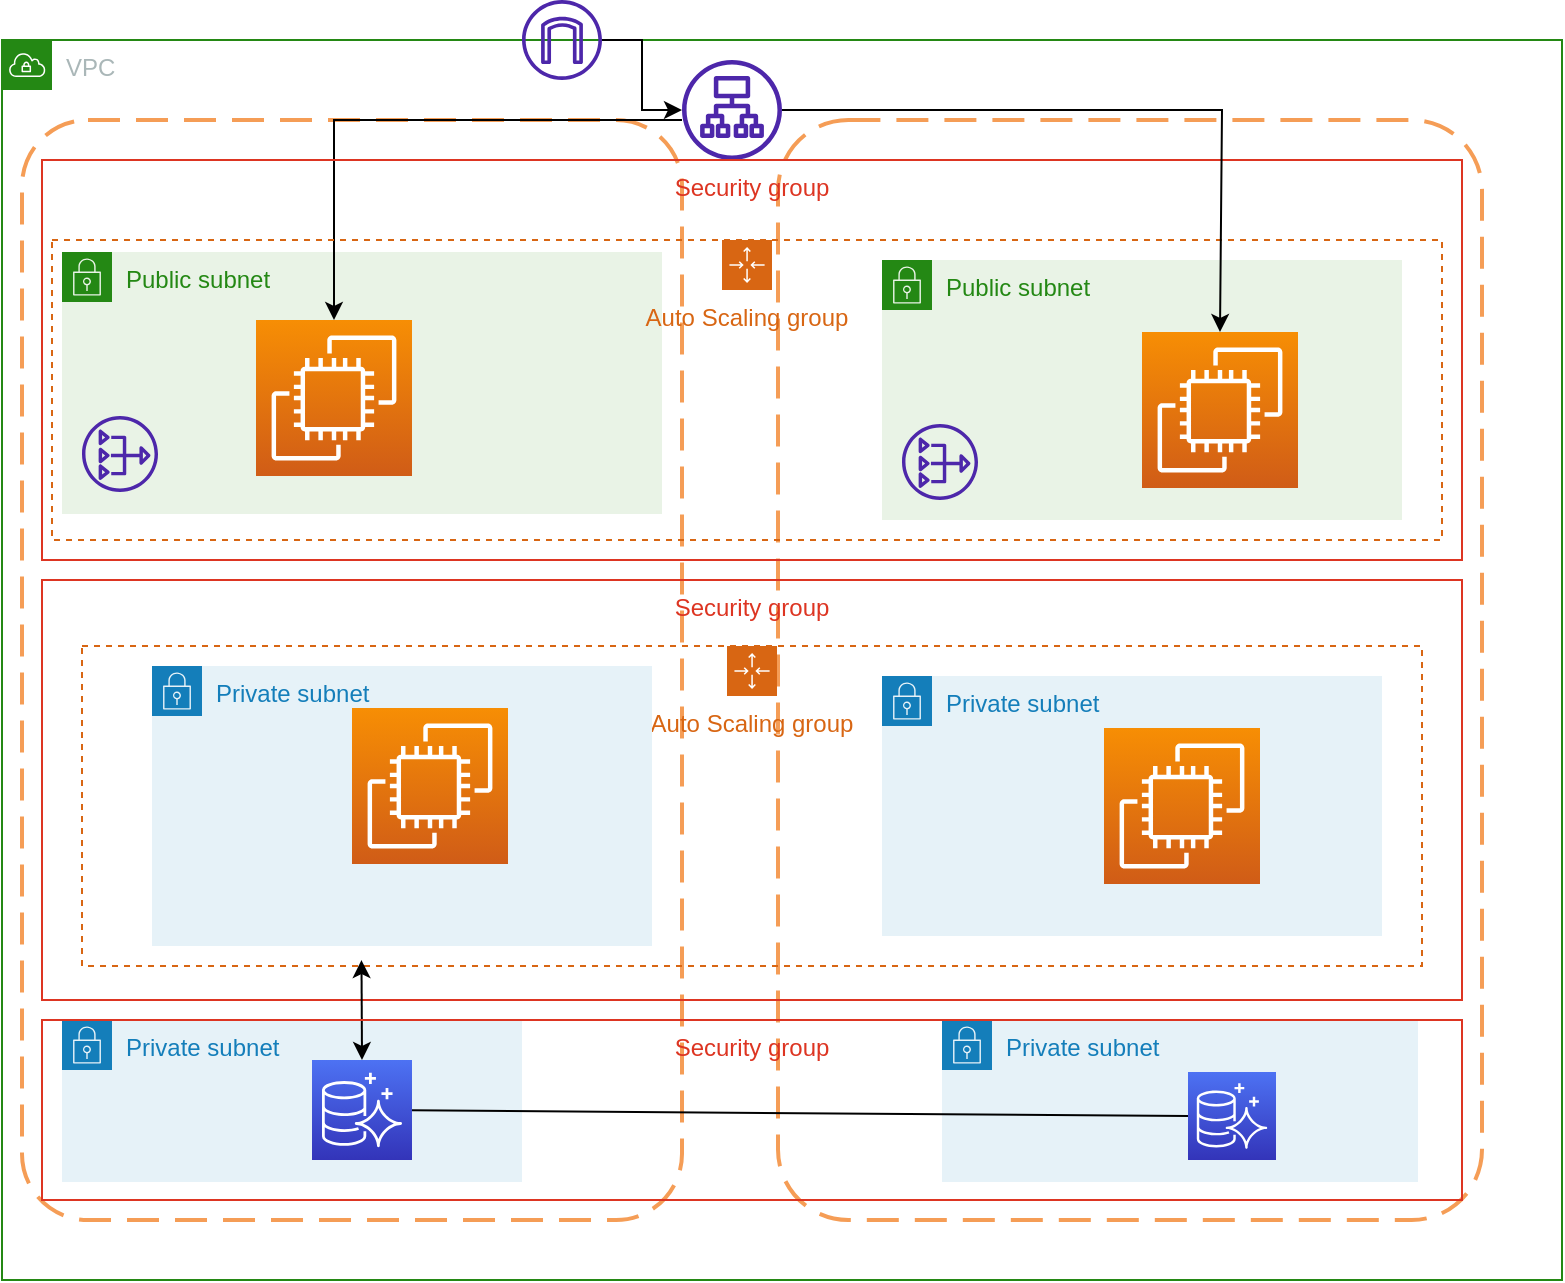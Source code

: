 <mxfile version="21.5.0" type="github">
  <diagram name="Page-1" id="8MU4IKMPJKSYNqfJH-IU">
    <mxGraphModel dx="1218" dy="557" grid="1" gridSize="10" guides="1" tooltips="1" connect="1" arrows="1" fold="1" page="1" pageScale="1" pageWidth="850" pageHeight="1100" math="0" shadow="0">
      <root>
        <mxCell id="0" />
        <mxCell id="1" parent="0" />
        <mxCell id="HmyuzON0dCTs6x4CJT24-2" value="VPC" style="points=[[0,0],[0.25,0],[0.5,0],[0.75,0],[1,0],[1,0.25],[1,0.5],[1,0.75],[1,1],[0.75,1],[0.5,1],[0.25,1],[0,1],[0,0.75],[0,0.5],[0,0.25]];outlineConnect=0;gradientColor=none;html=1;whiteSpace=wrap;fontSize=12;fontStyle=0;container=1;pointerEvents=0;collapsible=0;recursiveResize=0;shape=mxgraph.aws4.group;grIcon=mxgraph.aws4.group_vpc;strokeColor=#248814;fillColor=none;verticalAlign=top;align=left;spacingLeft=30;fontColor=#AAB7B8;dashed=0;" vertex="1" parent="1">
          <mxGeometry x="50" y="40" width="780" height="620" as="geometry" />
        </mxCell>
        <mxCell id="HmyuzON0dCTs6x4CJT24-4" value="" style="rounded=1;arcSize=10;dashed=1;strokeColor=#F59D56;fillColor=none;gradientColor=none;dashPattern=8 4;strokeWidth=2;" vertex="1" parent="HmyuzON0dCTs6x4CJT24-2">
          <mxGeometry x="388" y="40" width="352" height="550" as="geometry" />
        </mxCell>
        <mxCell id="HmyuzON0dCTs6x4CJT24-11" value="Private subnet" style="points=[[0,0],[0.25,0],[0.5,0],[0.75,0],[1,0],[1,0.25],[1,0.5],[1,0.75],[1,1],[0.75,1],[0.5,1],[0.25,1],[0,1],[0,0.75],[0,0.5],[0,0.25]];outlineConnect=0;gradientColor=none;html=1;whiteSpace=wrap;fontSize=12;fontStyle=0;container=1;pointerEvents=0;collapsible=0;recursiveResize=0;shape=mxgraph.aws4.group;grIcon=mxgraph.aws4.group_security_group;grStroke=0;strokeColor=#147EBA;fillColor=#E6F2F8;verticalAlign=top;align=left;spacingLeft=30;fontColor=#147EBA;dashed=0;" vertex="1" parent="HmyuzON0dCTs6x4CJT24-2">
          <mxGeometry x="470" y="490" width="238" height="81" as="geometry" />
        </mxCell>
        <mxCell id="HmyuzON0dCTs6x4CJT24-19" value="" style="sketch=0;points=[[0,0,0],[0.25,0,0],[0.5,0,0],[0.75,0,0],[1,0,0],[0,1,0],[0.25,1,0],[0.5,1,0],[0.75,1,0],[1,1,0],[0,0.25,0],[0,0.5,0],[0,0.75,0],[1,0.25,0],[1,0.5,0],[1,0.75,0]];outlineConnect=0;fontColor=#232F3E;gradientColor=#4D72F3;gradientDirection=north;fillColor=#3334B9;strokeColor=#ffffff;dashed=0;verticalLabelPosition=bottom;verticalAlign=top;align=center;html=1;fontSize=12;fontStyle=0;aspect=fixed;shape=mxgraph.aws4.resourceIcon;resIcon=mxgraph.aws4.aurora;" vertex="1" parent="HmyuzON0dCTs6x4CJT24-11">
          <mxGeometry x="123" y="26" width="44" height="44" as="geometry" />
        </mxCell>
        <mxCell id="HmyuzON0dCTs6x4CJT24-3" value="" style="rounded=1;arcSize=10;dashed=1;strokeColor=#F59D56;fillColor=none;gradientColor=none;dashPattern=8 4;strokeWidth=2;" vertex="1" parent="HmyuzON0dCTs6x4CJT24-2">
          <mxGeometry x="10" y="40" width="330" height="550" as="geometry" />
        </mxCell>
        <mxCell id="HmyuzON0dCTs6x4CJT24-13" value="Public subnet" style="points=[[0,0],[0.25,0],[0.5,0],[0.75,0],[1,0],[1,0.25],[1,0.5],[1,0.75],[1,1],[0.75,1],[0.5,1],[0.25,1],[0,1],[0,0.75],[0,0.5],[0,0.25]];outlineConnect=0;gradientColor=none;html=1;whiteSpace=wrap;fontSize=12;fontStyle=0;container=1;pointerEvents=0;collapsible=0;recursiveResize=0;shape=mxgraph.aws4.group;grIcon=mxgraph.aws4.group_security_group;grStroke=0;strokeColor=#248814;fillColor=#E9F3E6;verticalAlign=top;align=left;spacingLeft=30;fontColor=#248814;dashed=0;" vertex="1" parent="HmyuzON0dCTs6x4CJT24-2">
          <mxGeometry x="30" y="106" width="300" height="131" as="geometry" />
        </mxCell>
        <mxCell id="HmyuzON0dCTs6x4CJT24-6" value="Private subnet" style="points=[[0,0],[0.25,0],[0.5,0],[0.75,0],[1,0],[1,0.25],[1,0.5],[1,0.75],[1,1],[0.75,1],[0.5,1],[0.25,1],[0,1],[0,0.75],[0,0.5],[0,0.25]];outlineConnect=0;gradientColor=none;html=1;whiteSpace=wrap;fontSize=12;fontStyle=0;container=1;pointerEvents=0;collapsible=0;recursiveResize=0;shape=mxgraph.aws4.group;grIcon=mxgraph.aws4.group_security_group;grStroke=0;strokeColor=#147EBA;fillColor=#E6F2F8;verticalAlign=top;align=left;spacingLeft=30;fontColor=#147EBA;dashed=0;" vertex="1" parent="HmyuzON0dCTs6x4CJT24-2">
          <mxGeometry x="30" y="490" width="230" height="81" as="geometry" />
        </mxCell>
        <mxCell id="HmyuzON0dCTs6x4CJT24-24" value="" style="sketch=0;outlineConnect=0;fontColor=#232F3E;gradientColor=none;fillColor=#4D27AA;strokeColor=none;dashed=0;verticalLabelPosition=bottom;verticalAlign=top;align=center;html=1;fontSize=12;fontStyle=0;aspect=fixed;pointerEvents=1;shape=mxgraph.aws4.application_load_balancer;" vertex="1" parent="HmyuzON0dCTs6x4CJT24-2">
          <mxGeometry x="340" y="10" width="50" height="50" as="geometry" />
        </mxCell>
        <mxCell id="HmyuzON0dCTs6x4CJT24-27" value="" style="endArrow=classic;html=1;rounded=0;" edge="1" parent="HmyuzON0dCTs6x4CJT24-2" source="HmyuzON0dCTs6x4CJT24-24" target="HmyuzON0dCTs6x4CJT24-40">
          <mxGeometry width="50" height="50" relative="1" as="geometry">
            <mxPoint x="470" y="240" as="sourcePoint" />
            <mxPoint x="149.328" y="140" as="targetPoint" />
            <Array as="points">
              <mxPoint x="340" y="40" />
              <mxPoint x="166" y="40" />
            </Array>
          </mxGeometry>
        </mxCell>
        <mxCell id="HmyuzON0dCTs6x4CJT24-36" value="Auto Scaling group" style="points=[[0,0],[0.25,0],[0.5,0],[0.75,0],[1,0],[1,0.25],[1,0.5],[1,0.75],[1,1],[0.75,1],[0.5,1],[0.25,1],[0,1],[0,0.75],[0,0.5],[0,0.25]];outlineConnect=0;gradientColor=none;html=1;whiteSpace=wrap;fontSize=12;fontStyle=0;container=1;pointerEvents=0;collapsible=0;recursiveResize=0;shape=mxgraph.aws4.groupCenter;grIcon=mxgraph.aws4.group_auto_scaling_group;grStroke=1;strokeColor=#D86613;fillColor=none;verticalAlign=top;align=center;fontColor=#D86613;dashed=1;spacingTop=25;" vertex="1" parent="HmyuzON0dCTs6x4CJT24-2">
          <mxGeometry x="40" y="303" width="670" height="160" as="geometry" />
        </mxCell>
        <mxCell id="HmyuzON0dCTs6x4CJT24-8" value="Private subnet" style="points=[[0,0],[0.25,0],[0.5,0],[0.75,0],[1,0],[1,0.25],[1,0.5],[1,0.75],[1,1],[0.75,1],[0.5,1],[0.25,1],[0,1],[0,0.75],[0,0.5],[0,0.25]];outlineConnect=0;gradientColor=none;html=1;whiteSpace=wrap;fontSize=12;fontStyle=0;container=1;pointerEvents=0;collapsible=0;recursiveResize=0;shape=mxgraph.aws4.group;grIcon=mxgraph.aws4.group_security_group;grStroke=0;strokeColor=#147EBA;fillColor=#E6F2F8;verticalAlign=top;align=left;spacingLeft=30;fontColor=#147EBA;dashed=0;" vertex="1" parent="HmyuzON0dCTs6x4CJT24-36">
          <mxGeometry x="35" y="10" width="250" height="140" as="geometry" />
        </mxCell>
        <mxCell id="HmyuzON0dCTs6x4CJT24-21" value="" style="sketch=0;points=[[0,0,0],[0.25,0,0],[0.5,0,0],[0.75,0,0],[1,0,0],[0,1,0],[0.25,1,0],[0.5,1,0],[0.75,1,0],[1,1,0],[0,0.25,0],[0,0.5,0],[0,0.75,0],[1,0.25,0],[1,0.5,0],[1,0.75,0]];outlineConnect=0;fontColor=#232F3E;gradientColor=#F78E04;gradientDirection=north;fillColor=#D05C17;strokeColor=#ffffff;dashed=0;verticalLabelPosition=bottom;verticalAlign=top;align=center;html=1;fontSize=12;fontStyle=0;aspect=fixed;shape=mxgraph.aws4.resourceIcon;resIcon=mxgraph.aws4.ec2;" vertex="1" parent="HmyuzON0dCTs6x4CJT24-8">
          <mxGeometry x="100" y="21" width="78" height="78" as="geometry" />
        </mxCell>
        <mxCell id="HmyuzON0dCTs6x4CJT24-15" value="" style="sketch=0;outlineConnect=0;fontColor=#232F3E;gradientColor=none;fillColor=#4D27AA;strokeColor=none;dashed=0;verticalLabelPosition=bottom;verticalAlign=top;align=center;html=1;fontSize=12;fontStyle=0;aspect=fixed;pointerEvents=1;shape=mxgraph.aws4.nat_gateway;" vertex="1" parent="HmyuzON0dCTs6x4CJT24-2">
          <mxGeometry x="40" y="188" width="38" height="38" as="geometry" />
        </mxCell>
        <mxCell id="HmyuzON0dCTs6x4CJT24-10" value="Private subnet" style="points=[[0,0],[0.25,0],[0.5,0],[0.75,0],[1,0],[1,0.25],[1,0.5],[1,0.75],[1,1],[0.75,1],[0.5,1],[0.25,1],[0,1],[0,0.75],[0,0.5],[0,0.25]];outlineConnect=0;gradientColor=none;html=1;whiteSpace=wrap;fontSize=12;fontStyle=0;container=1;pointerEvents=0;collapsible=0;recursiveResize=0;shape=mxgraph.aws4.group;grIcon=mxgraph.aws4.group_security_group;grStroke=0;strokeColor=#147EBA;fillColor=#E6F2F8;verticalAlign=top;align=left;spacingLeft=30;fontColor=#147EBA;dashed=0;" vertex="1" parent="HmyuzON0dCTs6x4CJT24-2">
          <mxGeometry x="440" y="318" width="250" height="130" as="geometry" />
        </mxCell>
        <mxCell id="HmyuzON0dCTs6x4CJT24-20" value="" style="sketch=0;points=[[0,0,0],[0.25,0,0],[0.5,0,0],[0.75,0,0],[1,0,0],[0,1,0],[0.25,1,0],[0.5,1,0],[0.75,1,0],[1,1,0],[0,0.25,0],[0,0.5,0],[0,0.75,0],[1,0.25,0],[1,0.5,0],[1,0.75,0]];outlineConnect=0;fontColor=#232F3E;gradientColor=#F78E04;gradientDirection=north;fillColor=#D05C17;strokeColor=#ffffff;dashed=0;verticalLabelPosition=bottom;verticalAlign=top;align=center;html=1;fontSize=12;fontStyle=0;aspect=fixed;shape=mxgraph.aws4.resourceIcon;resIcon=mxgraph.aws4.ec2;" vertex="1" parent="HmyuzON0dCTs6x4CJT24-10">
          <mxGeometry x="111" y="26" width="78" height="78" as="geometry" />
        </mxCell>
        <mxCell id="HmyuzON0dCTs6x4CJT24-18" value="" style="sketch=0;points=[[0,0,0],[0.25,0,0],[0.5,0,0],[0.75,0,0],[1,0,0],[0,1,0],[0.25,1,0],[0.5,1,0],[0.75,1,0],[1,1,0],[0,0.25,0],[0,0.5,0],[0,0.75,0],[1,0.25,0],[1,0.5,0],[1,0.75,0]];outlineConnect=0;fontColor=#232F3E;gradientColor=#4D72F3;gradientDirection=north;fillColor=#3334B9;strokeColor=#ffffff;dashed=0;verticalLabelPosition=bottom;verticalAlign=top;align=center;html=1;fontSize=12;fontStyle=0;aspect=fixed;shape=mxgraph.aws4.resourceIcon;resIcon=mxgraph.aws4.aurora;" vertex="1" parent="HmyuzON0dCTs6x4CJT24-2">
          <mxGeometry x="155" y="510" width="50" height="50" as="geometry" />
        </mxCell>
        <mxCell id="HmyuzON0dCTs6x4CJT24-39" value="Security group" style="fillColor=none;strokeColor=#DD3522;verticalAlign=top;fontStyle=0;fontColor=#DD3522;whiteSpace=wrap;html=1;" vertex="1" parent="HmyuzON0dCTs6x4CJT24-2">
          <mxGeometry x="20" y="270" width="710" height="210" as="geometry" />
        </mxCell>
        <mxCell id="HmyuzON0dCTs6x4CJT24-40" value="" style="sketch=0;points=[[0,0,0],[0.25,0,0],[0.5,0,0],[0.75,0,0],[1,0,0],[0,1,0],[0.25,1,0],[0.5,1,0],[0.75,1,0],[1,1,0],[0,0.25,0],[0,0.5,0],[0,0.75,0],[1,0.25,0],[1,0.5,0],[1,0.75,0]];outlineConnect=0;fontColor=#232F3E;gradientColor=#F78E04;gradientDirection=north;fillColor=#D05C17;strokeColor=#ffffff;dashed=0;verticalLabelPosition=bottom;verticalAlign=top;align=center;html=1;fontSize=12;fontStyle=0;aspect=fixed;shape=mxgraph.aws4.resourceIcon;resIcon=mxgraph.aws4.ec2;" vertex="1" parent="HmyuzON0dCTs6x4CJT24-2">
          <mxGeometry x="127" y="140" width="78" height="78" as="geometry" />
        </mxCell>
        <mxCell id="HmyuzON0dCTs6x4CJT24-41" value="Security group" style="fillColor=none;strokeColor=#DD3522;verticalAlign=top;fontStyle=0;fontColor=#DD3522;whiteSpace=wrap;html=1;" vertex="1" parent="HmyuzON0dCTs6x4CJT24-2">
          <mxGeometry x="20" y="60" width="710" height="200" as="geometry" />
        </mxCell>
        <mxCell id="HmyuzON0dCTs6x4CJT24-14" value="" style="sketch=0;outlineConnect=0;fontColor=#232F3E;gradientColor=none;fillColor=#4D27AA;strokeColor=none;dashed=0;verticalLabelPosition=bottom;verticalAlign=top;align=center;html=1;fontSize=12;fontStyle=0;aspect=fixed;pointerEvents=1;shape=mxgraph.aws4.internet_gateway;" vertex="1" parent="HmyuzON0dCTs6x4CJT24-2">
          <mxGeometry x="260" y="-20" width="40" height="40" as="geometry" />
        </mxCell>
        <mxCell id="HmyuzON0dCTs6x4CJT24-25" value="" style="edgeStyle=orthogonalEdgeStyle;rounded=0;orthogonalLoop=1;jettySize=auto;html=1;" edge="1" parent="HmyuzON0dCTs6x4CJT24-2" source="HmyuzON0dCTs6x4CJT24-14" target="HmyuzON0dCTs6x4CJT24-24">
          <mxGeometry relative="1" as="geometry" />
        </mxCell>
        <mxCell id="HmyuzON0dCTs6x4CJT24-42" value="Auto Scaling group" style="points=[[0,0],[0.25,0],[0.5,0],[0.75,0],[1,0],[1,0.25],[1,0.5],[1,0.75],[1,1],[0.75,1],[0.5,1],[0.25,1],[0,1],[0,0.75],[0,0.5],[0,0.25]];outlineConnect=0;gradientColor=none;html=1;whiteSpace=wrap;fontSize=12;fontStyle=0;container=1;pointerEvents=0;collapsible=0;recursiveResize=0;shape=mxgraph.aws4.groupCenter;grIcon=mxgraph.aws4.group_auto_scaling_group;grStroke=1;strokeColor=#D86613;fillColor=none;verticalAlign=top;align=center;fontColor=#D86613;dashed=1;spacingTop=25;" vertex="1" parent="HmyuzON0dCTs6x4CJT24-2">
          <mxGeometry x="25" y="100" width="695" height="150" as="geometry" />
        </mxCell>
        <mxCell id="HmyuzON0dCTs6x4CJT24-12" value="Public subnet" style="points=[[0,0],[0.25,0],[0.5,0],[0.75,0],[1,0],[1,0.25],[1,0.5],[1,0.75],[1,1],[0.75,1],[0.5,1],[0.25,1],[0,1],[0,0.75],[0,0.5],[0,0.25]];outlineConnect=0;gradientColor=none;html=1;whiteSpace=wrap;fontSize=12;fontStyle=0;container=1;pointerEvents=0;collapsible=0;recursiveResize=0;shape=mxgraph.aws4.group;grIcon=mxgraph.aws4.group_security_group;grStroke=0;strokeColor=#248814;fillColor=#E9F3E6;verticalAlign=top;align=left;spacingLeft=30;fontColor=#248814;dashed=0;" vertex="1" parent="HmyuzON0dCTs6x4CJT24-2">
          <mxGeometry x="440" y="110" width="260" height="130" as="geometry" />
        </mxCell>
        <mxCell id="HmyuzON0dCTs6x4CJT24-23" value="" style="sketch=0;points=[[0,0,0],[0.25,0,0],[0.5,0,0],[0.75,0,0],[1,0,0],[0,1,0],[0.25,1,0],[0.5,1,0],[0.75,1,0],[1,1,0],[0,0.25,0],[0,0.5,0],[0,0.75,0],[1,0.25,0],[1,0.5,0],[1,0.75,0]];outlineConnect=0;fontColor=#232F3E;gradientColor=#F78E04;gradientDirection=north;fillColor=#D05C17;strokeColor=#ffffff;dashed=0;verticalLabelPosition=bottom;verticalAlign=top;align=center;html=1;fontSize=12;fontStyle=0;aspect=fixed;shape=mxgraph.aws4.resourceIcon;resIcon=mxgraph.aws4.ec2;" vertex="1" parent="HmyuzON0dCTs6x4CJT24-12">
          <mxGeometry x="130" y="36" width="78" height="78" as="geometry" />
        </mxCell>
        <mxCell id="HmyuzON0dCTs6x4CJT24-16" value="" style="sketch=0;outlineConnect=0;fontColor=#232F3E;gradientColor=none;fillColor=#4D27AA;strokeColor=none;dashed=0;verticalLabelPosition=bottom;verticalAlign=top;align=center;html=1;fontSize=12;fontStyle=0;aspect=fixed;pointerEvents=1;shape=mxgraph.aws4.nat_gateway;" vertex="1" parent="HmyuzON0dCTs6x4CJT24-12">
          <mxGeometry x="10" y="82" width="38" height="38" as="geometry" />
        </mxCell>
        <mxCell id="HmyuzON0dCTs6x4CJT24-43" value="" style="endArrow=classic;html=1;rounded=0;entryX=0.5;entryY=0;entryDx=0;entryDy=0;entryPerimeter=0;" edge="1" parent="HmyuzON0dCTs6x4CJT24-2" source="HmyuzON0dCTs6x4CJT24-24" target="HmyuzON0dCTs6x4CJT24-23">
          <mxGeometry width="50" height="50" relative="1" as="geometry">
            <mxPoint x="470" y="260" as="sourcePoint" />
            <mxPoint x="520" y="210" as="targetPoint" />
            <Array as="points">
              <mxPoint x="610" y="35" />
            </Array>
          </mxGeometry>
        </mxCell>
        <mxCell id="HmyuzON0dCTs6x4CJT24-44" value="" style="endArrow=none;html=1;rounded=0;exitX=0;exitY=0.5;exitDx=0;exitDy=0;exitPerimeter=0;" edge="1" parent="HmyuzON0dCTs6x4CJT24-2" source="HmyuzON0dCTs6x4CJT24-19" target="HmyuzON0dCTs6x4CJT24-18">
          <mxGeometry width="50" height="50" relative="1" as="geometry">
            <mxPoint x="470" y="420" as="sourcePoint" />
            <mxPoint x="520" y="370" as="targetPoint" />
          </mxGeometry>
        </mxCell>
        <mxCell id="HmyuzON0dCTs6x4CJT24-45" value="" style="endArrow=classic;startArrow=classic;html=1;rounded=0;entryX=0.225;entryY=0.905;entryDx=0;entryDy=0;entryPerimeter=0;exitX=0.5;exitY=0;exitDx=0;exitDy=0;exitPerimeter=0;" edge="1" parent="HmyuzON0dCTs6x4CJT24-2" source="HmyuzON0dCTs6x4CJT24-18" target="HmyuzON0dCTs6x4CJT24-39">
          <mxGeometry width="50" height="50" relative="1" as="geometry">
            <mxPoint x="470" y="510" as="sourcePoint" />
            <mxPoint x="520" y="460" as="targetPoint" />
          </mxGeometry>
        </mxCell>
        <mxCell id="HmyuzON0dCTs6x4CJT24-46" value="Security group" style="fillColor=none;strokeColor=#DD3522;verticalAlign=top;fontStyle=0;fontColor=#DD3522;whiteSpace=wrap;html=1;" vertex="1" parent="HmyuzON0dCTs6x4CJT24-2">
          <mxGeometry x="20" y="490" width="710" height="90" as="geometry" />
        </mxCell>
      </root>
    </mxGraphModel>
  </diagram>
</mxfile>
